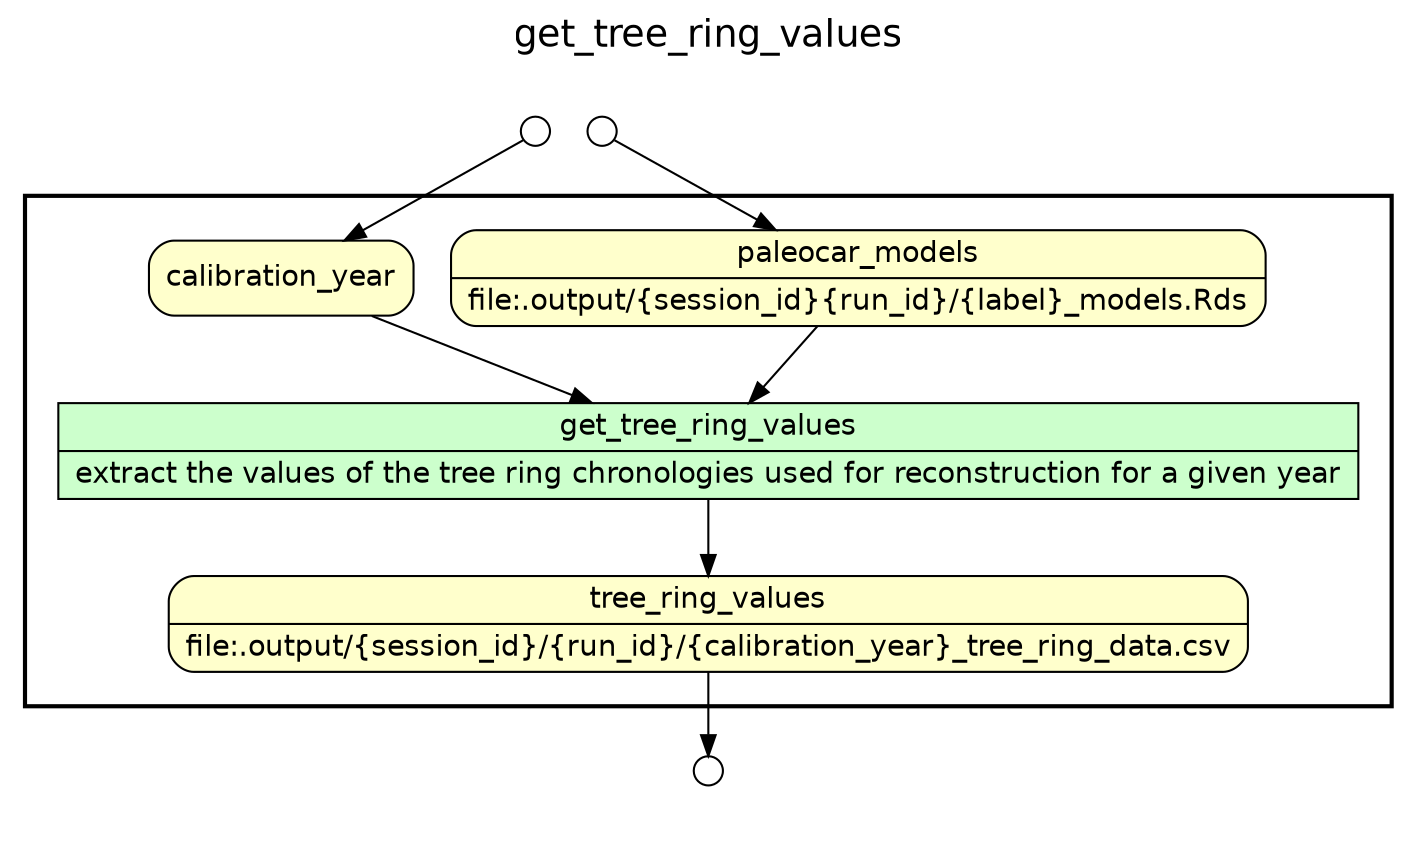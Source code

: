 
/* Start of top-level graph */
digraph Workflow {
rankdir=TB

/* Title for graph */
fontname=Helvetica; fontsize=18; labelloc=t
label=get_tree_ring_values

/* Start of double cluster for drawing box around nodes in workflow */
subgraph cluster_workflow_box_outer { label=""; color=black; penwidth=2
subgraph cluster_workflow_box_inner { label=""; penwidth=0

/* Style for nodes representing atomic programs in workflow */
node[shape=box style=filled fillcolor="#CCFFCC" peripheries=1 fontname=Helvetica]

/* Nodes representing atomic programs in workflow */
get_tree_ring_values [shape=record rankdir=LR label="{<f0> get_tree_ring_values |<f1> extract the values of the tree ring chronologies used for reconstruction for a given year}"];

/* Style for nodes representing non-parameter data channels in workflow */
node[shape=box style="rounded,filled" fillcolor="#FFFFCC" peripheries=1 fontname=Helvetica]

/* Nodes for non-parameter data channels in workflow */
tree_ring_values [shape=record rankdir=LR label="{<f0> tree_ring_values |<f1> file\:.output/\{session_id\}/\{run_id\}/\{calibration_year\}_tree_ring_data.csv}"];
paleocar_models [shape=record rankdir=LR label="{<f0> paleocar_models |<f1> file\:.output/\{session_id\}\{run_id\}/\{label\}_models.Rds}"];
calibration_year

/* Style for nodes representing parameter channels in workflow */
node[shape=box style="rounded,filled" fillcolor="#FCFCFC" peripheries=1 fontname=Helvetica]

/* Nodes representing parameter channels in workflow */

/* Edges representing connections between programs and channels */
get_tree_ring_values -> tree_ring_values
paleocar_models -> get_tree_ring_values
calibration_year -> get_tree_ring_values

/* End of double cluster for drawing box around nodes in workflow */
}}

/* Hidden double-cluster for grouping workflow input ports */
subgraph cluster_input_ports_group_outer { label=""; penwidth=0
subgraph cluster_input_ports_group_inner { label=""; penwidth=0

/* Style for nodes representing workflow input ports */
node[shape=circle style="rounded,filled" fillcolor="#FFFFFF" peripheries=1 fontname=Helvetica width=0.2]

/* Nodes representing workflow input ports */
paleocar_models_input_port [label=""]
calibration_year_input_port [label=""]

/* End of double-cluster for grouping workflow input ports */
}}

/* Hidden double-cluster for grouping workflow output ports */
subgraph cluster_output_ports_group_outer { label=""; penwidth=0
subgraph cluster_output_ports_group_inner { label=""; penwidth=0

/* Style for nodes representing workflow output ports */
node[shape=circle style="rounded,filled" fillcolor="#FFFFFF" peripheries=1 fontname=Helvetica width=0.2]

/* Nodes representing workflow output ports */
tree_ring_values_output_port [label=""]

/* End of double-cluster for grouping workflow output ports */
}}

/* Edges from input ports to channels */
paleocar_models_input_port -> paleocar_models
calibration_year_input_port -> calibration_year

/* Edges from channels to output ports */
tree_ring_values -> tree_ring_values_output_port

/* End of top-level graph */
}
